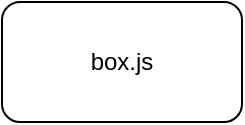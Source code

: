 <mxfile version="16.4.5" type="device"><diagram id="y-OWo-YvJCMEW60va2Vm" name="Page-1"><mxGraphModel dx="1038" dy="547" grid="1" gridSize="10" guides="1" tooltips="1" connect="1" arrows="1" fold="1" page="1" pageScale="1" pageWidth="850" pageHeight="1100" math="0" shadow="0"><root><mxCell id="0"/><mxCell id="1" parent="0"/><mxCell id="iRZQ430cPoXnWONQfyrg-1" value="box.js" style="rounded=1;whiteSpace=wrap;html=1;" vertex="1" parent="1"><mxGeometry x="150" y="80" width="120" height="60" as="geometry"/></mxCell></root></mxGraphModel></diagram></mxfile>